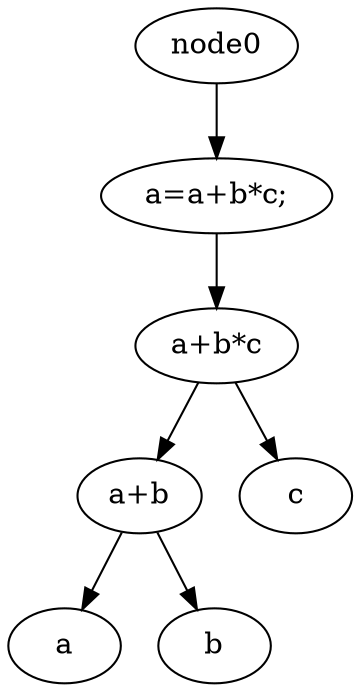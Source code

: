 digraph AST {
  node1 [label="a=a+b*c;"];
  node0 -> node1;
  node2 [label="a+b*c"];
  node1 -> node2;
  node3 [label="a+b"];
  node2 -> node3;
  node4 [label="a"];
  node3 -> node4;
  node5 [label="b"];
  node3 -> node5;
  node6 [label="c"];
  node2 -> node6;
}
